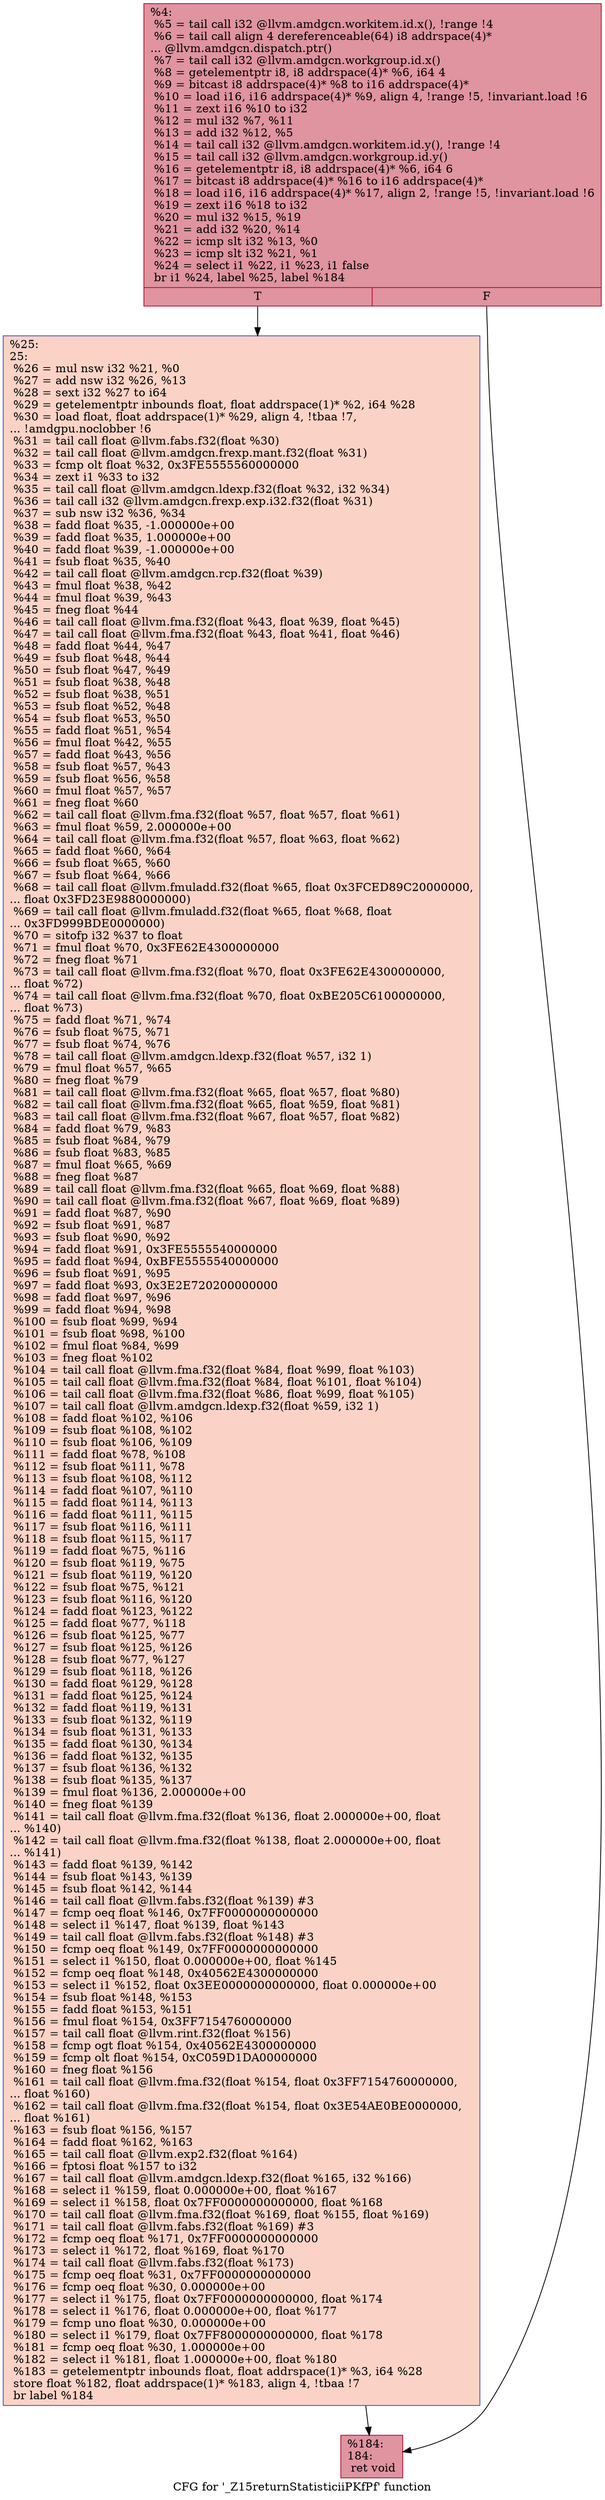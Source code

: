 digraph "CFG for '_Z15returnStatisticiiPKfPf' function" {
	label="CFG for '_Z15returnStatisticiiPKfPf' function";

	Node0x55e0200 [shape=record,color="#b70d28ff", style=filled, fillcolor="#b70d2870",label="{%4:\l  %5 = tail call i32 @llvm.amdgcn.workitem.id.x(), !range !4\l  %6 = tail call align 4 dereferenceable(64) i8 addrspace(4)*\l... @llvm.amdgcn.dispatch.ptr()\l  %7 = tail call i32 @llvm.amdgcn.workgroup.id.x()\l  %8 = getelementptr i8, i8 addrspace(4)* %6, i64 4\l  %9 = bitcast i8 addrspace(4)* %8 to i16 addrspace(4)*\l  %10 = load i16, i16 addrspace(4)* %9, align 4, !range !5, !invariant.load !6\l  %11 = zext i16 %10 to i32\l  %12 = mul i32 %7, %11\l  %13 = add i32 %12, %5\l  %14 = tail call i32 @llvm.amdgcn.workitem.id.y(), !range !4\l  %15 = tail call i32 @llvm.amdgcn.workgroup.id.y()\l  %16 = getelementptr i8, i8 addrspace(4)* %6, i64 6\l  %17 = bitcast i8 addrspace(4)* %16 to i16 addrspace(4)*\l  %18 = load i16, i16 addrspace(4)* %17, align 2, !range !5, !invariant.load !6\l  %19 = zext i16 %18 to i32\l  %20 = mul i32 %15, %19\l  %21 = add i32 %20, %14\l  %22 = icmp slt i32 %13, %0\l  %23 = icmp slt i32 %21, %1\l  %24 = select i1 %22, i1 %23, i1 false\l  br i1 %24, label %25, label %184\l|{<s0>T|<s1>F}}"];
	Node0x55e0200:s0 -> Node0x55e3cd0;
	Node0x55e0200:s1 -> Node0x55e3d60;
	Node0x55e3cd0 [shape=record,color="#3d50c3ff", style=filled, fillcolor="#f59c7d70",label="{%25:\l25:                                               \l  %26 = mul nsw i32 %21, %0\l  %27 = add nsw i32 %26, %13\l  %28 = sext i32 %27 to i64\l  %29 = getelementptr inbounds float, float addrspace(1)* %2, i64 %28\l  %30 = load float, float addrspace(1)* %29, align 4, !tbaa !7,\l... !amdgpu.noclobber !6\l  %31 = tail call float @llvm.fabs.f32(float %30)\l  %32 = tail call float @llvm.amdgcn.frexp.mant.f32(float %31)\l  %33 = fcmp olt float %32, 0x3FE5555560000000\l  %34 = zext i1 %33 to i32\l  %35 = tail call float @llvm.amdgcn.ldexp.f32(float %32, i32 %34)\l  %36 = tail call i32 @llvm.amdgcn.frexp.exp.i32.f32(float %31)\l  %37 = sub nsw i32 %36, %34\l  %38 = fadd float %35, -1.000000e+00\l  %39 = fadd float %35, 1.000000e+00\l  %40 = fadd float %39, -1.000000e+00\l  %41 = fsub float %35, %40\l  %42 = tail call float @llvm.amdgcn.rcp.f32(float %39)\l  %43 = fmul float %38, %42\l  %44 = fmul float %39, %43\l  %45 = fneg float %44\l  %46 = tail call float @llvm.fma.f32(float %43, float %39, float %45)\l  %47 = tail call float @llvm.fma.f32(float %43, float %41, float %46)\l  %48 = fadd float %44, %47\l  %49 = fsub float %48, %44\l  %50 = fsub float %47, %49\l  %51 = fsub float %38, %48\l  %52 = fsub float %38, %51\l  %53 = fsub float %52, %48\l  %54 = fsub float %53, %50\l  %55 = fadd float %51, %54\l  %56 = fmul float %42, %55\l  %57 = fadd float %43, %56\l  %58 = fsub float %57, %43\l  %59 = fsub float %56, %58\l  %60 = fmul float %57, %57\l  %61 = fneg float %60\l  %62 = tail call float @llvm.fma.f32(float %57, float %57, float %61)\l  %63 = fmul float %59, 2.000000e+00\l  %64 = tail call float @llvm.fma.f32(float %57, float %63, float %62)\l  %65 = fadd float %60, %64\l  %66 = fsub float %65, %60\l  %67 = fsub float %64, %66\l  %68 = tail call float @llvm.fmuladd.f32(float %65, float 0x3FCED89C20000000,\l... float 0x3FD23E9880000000)\l  %69 = tail call float @llvm.fmuladd.f32(float %65, float %68, float\l... 0x3FD999BDE0000000)\l  %70 = sitofp i32 %37 to float\l  %71 = fmul float %70, 0x3FE62E4300000000\l  %72 = fneg float %71\l  %73 = tail call float @llvm.fma.f32(float %70, float 0x3FE62E4300000000,\l... float %72)\l  %74 = tail call float @llvm.fma.f32(float %70, float 0xBE205C6100000000,\l... float %73)\l  %75 = fadd float %71, %74\l  %76 = fsub float %75, %71\l  %77 = fsub float %74, %76\l  %78 = tail call float @llvm.amdgcn.ldexp.f32(float %57, i32 1)\l  %79 = fmul float %57, %65\l  %80 = fneg float %79\l  %81 = tail call float @llvm.fma.f32(float %65, float %57, float %80)\l  %82 = tail call float @llvm.fma.f32(float %65, float %59, float %81)\l  %83 = tail call float @llvm.fma.f32(float %67, float %57, float %82)\l  %84 = fadd float %79, %83\l  %85 = fsub float %84, %79\l  %86 = fsub float %83, %85\l  %87 = fmul float %65, %69\l  %88 = fneg float %87\l  %89 = tail call float @llvm.fma.f32(float %65, float %69, float %88)\l  %90 = tail call float @llvm.fma.f32(float %67, float %69, float %89)\l  %91 = fadd float %87, %90\l  %92 = fsub float %91, %87\l  %93 = fsub float %90, %92\l  %94 = fadd float %91, 0x3FE5555540000000\l  %95 = fadd float %94, 0xBFE5555540000000\l  %96 = fsub float %91, %95\l  %97 = fadd float %93, 0x3E2E720200000000\l  %98 = fadd float %97, %96\l  %99 = fadd float %94, %98\l  %100 = fsub float %99, %94\l  %101 = fsub float %98, %100\l  %102 = fmul float %84, %99\l  %103 = fneg float %102\l  %104 = tail call float @llvm.fma.f32(float %84, float %99, float %103)\l  %105 = tail call float @llvm.fma.f32(float %84, float %101, float %104)\l  %106 = tail call float @llvm.fma.f32(float %86, float %99, float %105)\l  %107 = tail call float @llvm.amdgcn.ldexp.f32(float %59, i32 1)\l  %108 = fadd float %102, %106\l  %109 = fsub float %108, %102\l  %110 = fsub float %106, %109\l  %111 = fadd float %78, %108\l  %112 = fsub float %111, %78\l  %113 = fsub float %108, %112\l  %114 = fadd float %107, %110\l  %115 = fadd float %114, %113\l  %116 = fadd float %111, %115\l  %117 = fsub float %116, %111\l  %118 = fsub float %115, %117\l  %119 = fadd float %75, %116\l  %120 = fsub float %119, %75\l  %121 = fsub float %119, %120\l  %122 = fsub float %75, %121\l  %123 = fsub float %116, %120\l  %124 = fadd float %123, %122\l  %125 = fadd float %77, %118\l  %126 = fsub float %125, %77\l  %127 = fsub float %125, %126\l  %128 = fsub float %77, %127\l  %129 = fsub float %118, %126\l  %130 = fadd float %129, %128\l  %131 = fadd float %125, %124\l  %132 = fadd float %119, %131\l  %133 = fsub float %132, %119\l  %134 = fsub float %131, %133\l  %135 = fadd float %130, %134\l  %136 = fadd float %132, %135\l  %137 = fsub float %136, %132\l  %138 = fsub float %135, %137\l  %139 = fmul float %136, 2.000000e+00\l  %140 = fneg float %139\l  %141 = tail call float @llvm.fma.f32(float %136, float 2.000000e+00, float\l... %140)\l  %142 = tail call float @llvm.fma.f32(float %138, float 2.000000e+00, float\l... %141)\l  %143 = fadd float %139, %142\l  %144 = fsub float %143, %139\l  %145 = fsub float %142, %144\l  %146 = tail call float @llvm.fabs.f32(float %139) #3\l  %147 = fcmp oeq float %146, 0x7FF0000000000000\l  %148 = select i1 %147, float %139, float %143\l  %149 = tail call float @llvm.fabs.f32(float %148) #3\l  %150 = fcmp oeq float %149, 0x7FF0000000000000\l  %151 = select i1 %150, float 0.000000e+00, float %145\l  %152 = fcmp oeq float %148, 0x40562E4300000000\l  %153 = select i1 %152, float 0x3EE0000000000000, float 0.000000e+00\l  %154 = fsub float %148, %153\l  %155 = fadd float %153, %151\l  %156 = fmul float %154, 0x3FF7154760000000\l  %157 = tail call float @llvm.rint.f32(float %156)\l  %158 = fcmp ogt float %154, 0x40562E4300000000\l  %159 = fcmp olt float %154, 0xC059D1DA00000000\l  %160 = fneg float %156\l  %161 = tail call float @llvm.fma.f32(float %154, float 0x3FF7154760000000,\l... float %160)\l  %162 = tail call float @llvm.fma.f32(float %154, float 0x3E54AE0BE0000000,\l... float %161)\l  %163 = fsub float %156, %157\l  %164 = fadd float %162, %163\l  %165 = tail call float @llvm.exp2.f32(float %164)\l  %166 = fptosi float %157 to i32\l  %167 = tail call float @llvm.amdgcn.ldexp.f32(float %165, i32 %166)\l  %168 = select i1 %159, float 0.000000e+00, float %167\l  %169 = select i1 %158, float 0x7FF0000000000000, float %168\l  %170 = tail call float @llvm.fma.f32(float %169, float %155, float %169)\l  %171 = tail call float @llvm.fabs.f32(float %169) #3\l  %172 = fcmp oeq float %171, 0x7FF0000000000000\l  %173 = select i1 %172, float %169, float %170\l  %174 = tail call float @llvm.fabs.f32(float %173)\l  %175 = fcmp oeq float %31, 0x7FF0000000000000\l  %176 = fcmp oeq float %30, 0.000000e+00\l  %177 = select i1 %175, float 0x7FF0000000000000, float %174\l  %178 = select i1 %176, float 0.000000e+00, float %177\l  %179 = fcmp uno float %30, 0.000000e+00\l  %180 = select i1 %179, float 0x7FF8000000000000, float %178\l  %181 = fcmp oeq float %30, 1.000000e+00\l  %182 = select i1 %181, float 1.000000e+00, float %180\l  %183 = getelementptr inbounds float, float addrspace(1)* %3, i64 %28\l  store float %182, float addrspace(1)* %183, align 4, !tbaa !7\l  br label %184\l}"];
	Node0x55e3cd0 -> Node0x55e3d60;
	Node0x55e3d60 [shape=record,color="#b70d28ff", style=filled, fillcolor="#b70d2870",label="{%184:\l184:                                              \l  ret void\l}"];
}
